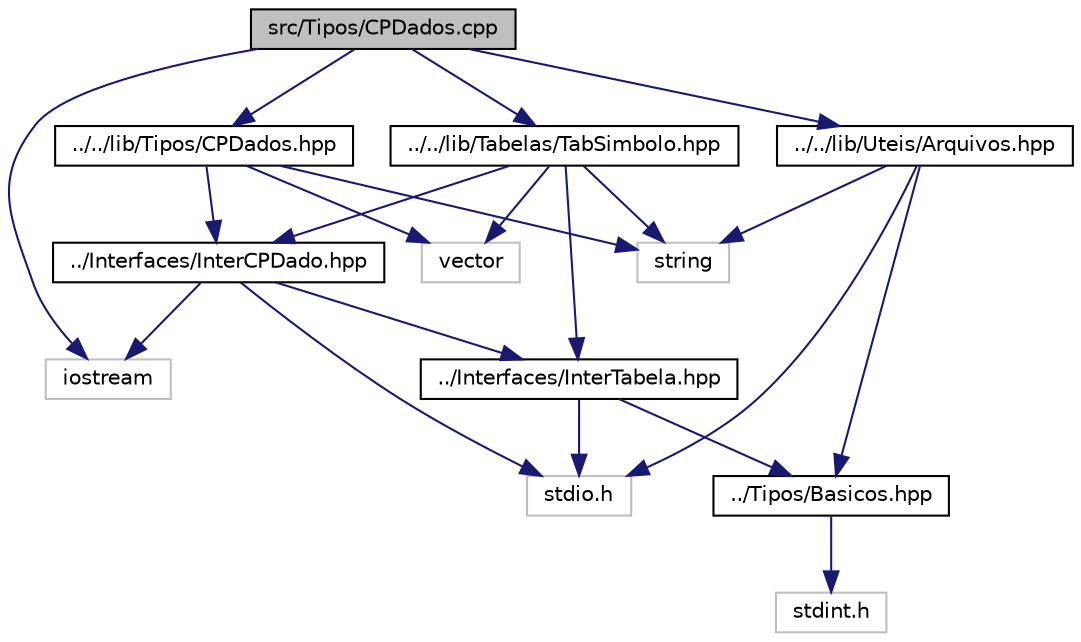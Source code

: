digraph "src/Tipos/CPDados.cpp"
{
  edge [fontname="Helvetica",fontsize="10",labelfontname="Helvetica",labelfontsize="10"];
  node [fontname="Helvetica",fontsize="10",shape=record];
  Node0 [label="src/Tipos/CPDados.cpp",height=0.2,width=0.4,color="black", fillcolor="grey75", style="filled", fontcolor="black"];
  Node0 -> Node1 [color="midnightblue",fontsize="10",style="solid",fontname="Helvetica"];
  Node1 [label="iostream",height=0.2,width=0.4,color="grey75", fillcolor="white", style="filled"];
  Node0 -> Node2 [color="midnightblue",fontsize="10",style="solid",fontname="Helvetica"];
  Node2 [label="../../lib/Tabelas/TabSimbolo.hpp",height=0.2,width=0.4,color="black", fillcolor="white", style="filled",URL="$_tab_simbolo_8hpp.html"];
  Node2 -> Node3 [color="midnightblue",fontsize="10",style="solid",fontname="Helvetica"];
  Node3 [label="vector",height=0.2,width=0.4,color="grey75", fillcolor="white", style="filled"];
  Node2 -> Node4 [color="midnightblue",fontsize="10",style="solid",fontname="Helvetica"];
  Node4 [label="string",height=0.2,width=0.4,color="grey75", fillcolor="white", style="filled"];
  Node2 -> Node5 [color="midnightblue",fontsize="10",style="solid",fontname="Helvetica"];
  Node5 [label="../Interfaces/InterTabela.hpp",height=0.2,width=0.4,color="black", fillcolor="white", style="filled",URL="$_inter_tabela_8hpp.html"];
  Node5 -> Node6 [color="midnightblue",fontsize="10",style="solid",fontname="Helvetica"];
  Node6 [label="stdio.h",height=0.2,width=0.4,color="grey75", fillcolor="white", style="filled"];
  Node5 -> Node7 [color="midnightblue",fontsize="10",style="solid",fontname="Helvetica"];
  Node7 [label="../Tipos/Basicos.hpp",height=0.2,width=0.4,color="black", fillcolor="white", style="filled",URL="$_basicos_8hpp.html"];
  Node7 -> Node8 [color="midnightblue",fontsize="10",style="solid",fontname="Helvetica"];
  Node8 [label="stdint.h",height=0.2,width=0.4,color="grey75", fillcolor="white", style="filled"];
  Node2 -> Node9 [color="midnightblue",fontsize="10",style="solid",fontname="Helvetica"];
  Node9 [label="../Interfaces/InterCPDado.hpp",height=0.2,width=0.4,color="black", fillcolor="white", style="filled",URL="$_inter_c_p_dado_8hpp.html"];
  Node9 -> Node6 [color="midnightblue",fontsize="10",style="solid",fontname="Helvetica"];
  Node9 -> Node1 [color="midnightblue",fontsize="10",style="solid",fontname="Helvetica"];
  Node9 -> Node5 [color="midnightblue",fontsize="10",style="solid",fontname="Helvetica"];
  Node0 -> Node10 [color="midnightblue",fontsize="10",style="solid",fontname="Helvetica"];
  Node10 [label="../../lib/Tipos/CPDados.hpp",height=0.2,width=0.4,color="black", fillcolor="white", style="filled",URL="$_c_p_dados_8hpp.html"];
  Node10 -> Node4 [color="midnightblue",fontsize="10",style="solid",fontname="Helvetica"];
  Node10 -> Node3 [color="midnightblue",fontsize="10",style="solid",fontname="Helvetica"];
  Node10 -> Node9 [color="midnightblue",fontsize="10",style="solid",fontname="Helvetica"];
  Node0 -> Node11 [color="midnightblue",fontsize="10",style="solid",fontname="Helvetica"];
  Node11 [label="../../lib/Uteis/Arquivos.hpp",height=0.2,width=0.4,color="black", fillcolor="white", style="filled",URL="$_arquivos_8hpp.html",tooltip="Junção de funções para manipulação de arquivos ou relacionados a estes úteis para este projeto..."];
  Node11 -> Node6 [color="midnightblue",fontsize="10",style="solid",fontname="Helvetica"];
  Node11 -> Node4 [color="midnightblue",fontsize="10",style="solid",fontname="Helvetica"];
  Node11 -> Node7 [color="midnightblue",fontsize="10",style="solid",fontname="Helvetica"];
}
